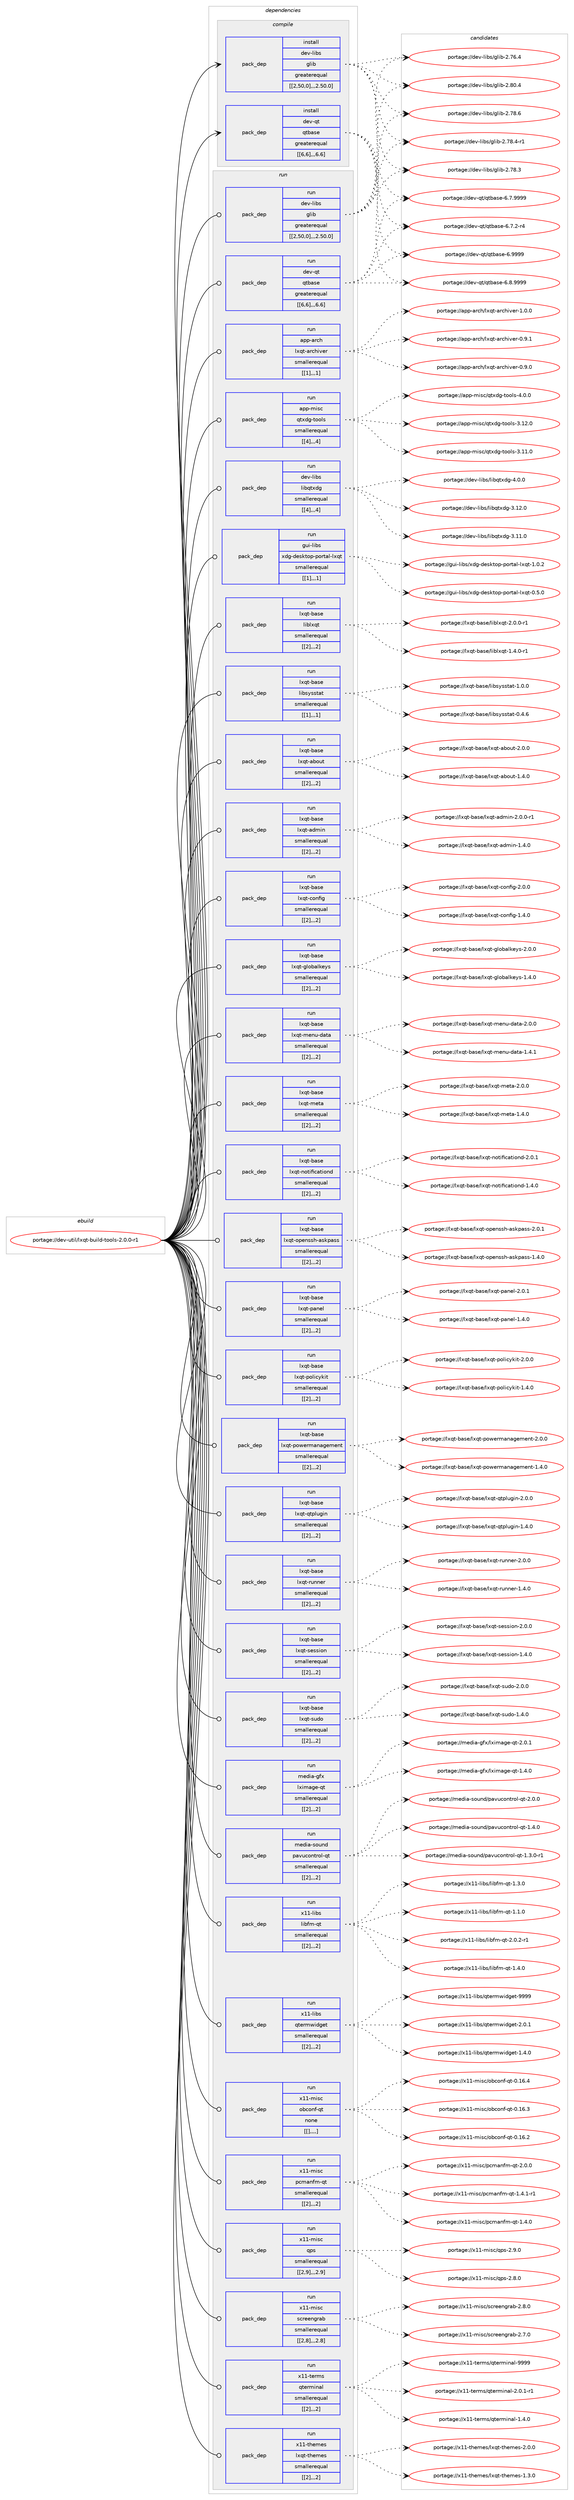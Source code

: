 digraph prolog {

# *************
# Graph options
# *************

newrank=true;
concentrate=true;
compound=true;
graph [rankdir=LR,fontname=Helvetica,fontsize=10,ranksep=1.5];#, ranksep=2.5, nodesep=0.2];
edge  [arrowhead=vee];
node  [fontname=Helvetica,fontsize=10];

# **********
# The ebuild
# **********

subgraph cluster_leftcol {
color=gray;
label=<<i>ebuild</i>>;
id [label="portage://dev-util/lxqt-build-tools-2.0.0-r1", color=red, width=4, href="../dev-util/lxqt-build-tools-2.0.0-r1.svg"];
}

# ****************
# The dependencies
# ****************

subgraph cluster_midcol {
color=gray;
label=<<i>dependencies</i>>;
subgraph cluster_compile {
fillcolor="#eeeeee";
style=filled;
label=<<i>compile</i>>;
subgraph pack156430 {
dependency220575 [label=<<TABLE BORDER="0" CELLBORDER="1" CELLSPACING="0" CELLPADDING="4" WIDTH="220"><TR><TD ROWSPAN="6" CELLPADDING="30">pack_dep</TD></TR><TR><TD WIDTH="110">install</TD></TR><TR><TD>dev-libs</TD></TR><TR><TD>glib</TD></TR><TR><TD>greaterequal</TD></TR><TR><TD>[[2,50,0],,,2.50.0]</TD></TR></TABLE>>, shape=none, color=blue];
}
id:e -> dependency220575:w [weight=20,style="solid",arrowhead="vee"];
subgraph pack156431 {
dependency220576 [label=<<TABLE BORDER="0" CELLBORDER="1" CELLSPACING="0" CELLPADDING="4" WIDTH="220"><TR><TD ROWSPAN="6" CELLPADDING="30">pack_dep</TD></TR><TR><TD WIDTH="110">install</TD></TR><TR><TD>dev-qt</TD></TR><TR><TD>qtbase</TD></TR><TR><TD>greaterequal</TD></TR><TR><TD>[[6,6],,,6.6]</TD></TR></TABLE>>, shape=none, color=blue];
}
id:e -> dependency220576:w [weight=20,style="solid",arrowhead="vee"];
}
subgraph cluster_compileandrun {
fillcolor="#eeeeee";
style=filled;
label=<<i>compile and run</i>>;
}
subgraph cluster_run {
fillcolor="#eeeeee";
style=filled;
label=<<i>run</i>>;
subgraph pack156432 {
dependency220577 [label=<<TABLE BORDER="0" CELLBORDER="1" CELLSPACING="0" CELLPADDING="4" WIDTH="220"><TR><TD ROWSPAN="6" CELLPADDING="30">pack_dep</TD></TR><TR><TD WIDTH="110">run</TD></TR><TR><TD>dev-libs</TD></TR><TR><TD>glib</TD></TR><TR><TD>greaterequal</TD></TR><TR><TD>[[2,50,0],,,2.50.0]</TD></TR></TABLE>>, shape=none, color=blue];
}
id:e -> dependency220577:w [weight=20,style="solid",arrowhead="odot"];
subgraph pack156433 {
dependency220578 [label=<<TABLE BORDER="0" CELLBORDER="1" CELLSPACING="0" CELLPADDING="4" WIDTH="220"><TR><TD ROWSPAN="6" CELLPADDING="30">pack_dep</TD></TR><TR><TD WIDTH="110">run</TD></TR><TR><TD>dev-qt</TD></TR><TR><TD>qtbase</TD></TR><TR><TD>greaterequal</TD></TR><TR><TD>[[6,6],,,6.6]</TD></TR></TABLE>>, shape=none, color=blue];
}
id:e -> dependency220578:w [weight=20,style="solid",arrowhead="odot"];
subgraph pack156434 {
dependency220579 [label=<<TABLE BORDER="0" CELLBORDER="1" CELLSPACING="0" CELLPADDING="4" WIDTH="220"><TR><TD ROWSPAN="6" CELLPADDING="30">pack_dep</TD></TR><TR><TD WIDTH="110">run</TD></TR><TR><TD>app-arch</TD></TR><TR><TD>lxqt-archiver</TD></TR><TR><TD>smallerequal</TD></TR><TR><TD>[[1],,,1]</TD></TR></TABLE>>, shape=none, color=blue];
}
id:e -> dependency220579:w [weight=20,style="solid",arrowhead="odot"];
subgraph pack156435 {
dependency220580 [label=<<TABLE BORDER="0" CELLBORDER="1" CELLSPACING="0" CELLPADDING="4" WIDTH="220"><TR><TD ROWSPAN="6" CELLPADDING="30">pack_dep</TD></TR><TR><TD WIDTH="110">run</TD></TR><TR><TD>app-misc</TD></TR><TR><TD>qtxdg-tools</TD></TR><TR><TD>smallerequal</TD></TR><TR><TD>[[4],,,4]</TD></TR></TABLE>>, shape=none, color=blue];
}
id:e -> dependency220580:w [weight=20,style="solid",arrowhead="odot"];
subgraph pack156436 {
dependency220581 [label=<<TABLE BORDER="0" CELLBORDER="1" CELLSPACING="0" CELLPADDING="4" WIDTH="220"><TR><TD ROWSPAN="6" CELLPADDING="30">pack_dep</TD></TR><TR><TD WIDTH="110">run</TD></TR><TR><TD>dev-libs</TD></TR><TR><TD>libqtxdg</TD></TR><TR><TD>smallerequal</TD></TR><TR><TD>[[4],,,4]</TD></TR></TABLE>>, shape=none, color=blue];
}
id:e -> dependency220581:w [weight=20,style="solid",arrowhead="odot"];
subgraph pack156437 {
dependency220582 [label=<<TABLE BORDER="0" CELLBORDER="1" CELLSPACING="0" CELLPADDING="4" WIDTH="220"><TR><TD ROWSPAN="6" CELLPADDING="30">pack_dep</TD></TR><TR><TD WIDTH="110">run</TD></TR><TR><TD>gui-libs</TD></TR><TR><TD>xdg-desktop-portal-lxqt</TD></TR><TR><TD>smallerequal</TD></TR><TR><TD>[[1],,,1]</TD></TR></TABLE>>, shape=none, color=blue];
}
id:e -> dependency220582:w [weight=20,style="solid",arrowhead="odot"];
subgraph pack156438 {
dependency220583 [label=<<TABLE BORDER="0" CELLBORDER="1" CELLSPACING="0" CELLPADDING="4" WIDTH="220"><TR><TD ROWSPAN="6" CELLPADDING="30">pack_dep</TD></TR><TR><TD WIDTH="110">run</TD></TR><TR><TD>lxqt-base</TD></TR><TR><TD>liblxqt</TD></TR><TR><TD>smallerequal</TD></TR><TR><TD>[[2],,,2]</TD></TR></TABLE>>, shape=none, color=blue];
}
id:e -> dependency220583:w [weight=20,style="solid",arrowhead="odot"];
subgraph pack156439 {
dependency220584 [label=<<TABLE BORDER="0" CELLBORDER="1" CELLSPACING="0" CELLPADDING="4" WIDTH="220"><TR><TD ROWSPAN="6" CELLPADDING="30">pack_dep</TD></TR><TR><TD WIDTH="110">run</TD></TR><TR><TD>lxqt-base</TD></TR><TR><TD>libsysstat</TD></TR><TR><TD>smallerequal</TD></TR><TR><TD>[[1],,,1]</TD></TR></TABLE>>, shape=none, color=blue];
}
id:e -> dependency220584:w [weight=20,style="solid",arrowhead="odot"];
subgraph pack156440 {
dependency220585 [label=<<TABLE BORDER="0" CELLBORDER="1" CELLSPACING="0" CELLPADDING="4" WIDTH="220"><TR><TD ROWSPAN="6" CELLPADDING="30">pack_dep</TD></TR><TR><TD WIDTH="110">run</TD></TR><TR><TD>lxqt-base</TD></TR><TR><TD>lxqt-about</TD></TR><TR><TD>smallerequal</TD></TR><TR><TD>[[2],,,2]</TD></TR></TABLE>>, shape=none, color=blue];
}
id:e -> dependency220585:w [weight=20,style="solid",arrowhead="odot"];
subgraph pack156441 {
dependency220586 [label=<<TABLE BORDER="0" CELLBORDER="1" CELLSPACING="0" CELLPADDING="4" WIDTH="220"><TR><TD ROWSPAN="6" CELLPADDING="30">pack_dep</TD></TR><TR><TD WIDTH="110">run</TD></TR><TR><TD>lxqt-base</TD></TR><TR><TD>lxqt-admin</TD></TR><TR><TD>smallerequal</TD></TR><TR><TD>[[2],,,2]</TD></TR></TABLE>>, shape=none, color=blue];
}
id:e -> dependency220586:w [weight=20,style="solid",arrowhead="odot"];
subgraph pack156442 {
dependency220587 [label=<<TABLE BORDER="0" CELLBORDER="1" CELLSPACING="0" CELLPADDING="4" WIDTH="220"><TR><TD ROWSPAN="6" CELLPADDING="30">pack_dep</TD></TR><TR><TD WIDTH="110">run</TD></TR><TR><TD>lxqt-base</TD></TR><TR><TD>lxqt-config</TD></TR><TR><TD>smallerequal</TD></TR><TR><TD>[[2],,,2]</TD></TR></TABLE>>, shape=none, color=blue];
}
id:e -> dependency220587:w [weight=20,style="solid",arrowhead="odot"];
subgraph pack156443 {
dependency220588 [label=<<TABLE BORDER="0" CELLBORDER="1" CELLSPACING="0" CELLPADDING="4" WIDTH="220"><TR><TD ROWSPAN="6" CELLPADDING="30">pack_dep</TD></TR><TR><TD WIDTH="110">run</TD></TR><TR><TD>lxqt-base</TD></TR><TR><TD>lxqt-globalkeys</TD></TR><TR><TD>smallerequal</TD></TR><TR><TD>[[2],,,2]</TD></TR></TABLE>>, shape=none, color=blue];
}
id:e -> dependency220588:w [weight=20,style="solid",arrowhead="odot"];
subgraph pack156444 {
dependency220589 [label=<<TABLE BORDER="0" CELLBORDER="1" CELLSPACING="0" CELLPADDING="4" WIDTH="220"><TR><TD ROWSPAN="6" CELLPADDING="30">pack_dep</TD></TR><TR><TD WIDTH="110">run</TD></TR><TR><TD>lxqt-base</TD></TR><TR><TD>lxqt-menu-data</TD></TR><TR><TD>smallerequal</TD></TR><TR><TD>[[2],,,2]</TD></TR></TABLE>>, shape=none, color=blue];
}
id:e -> dependency220589:w [weight=20,style="solid",arrowhead="odot"];
subgraph pack156445 {
dependency220590 [label=<<TABLE BORDER="0" CELLBORDER="1" CELLSPACING="0" CELLPADDING="4" WIDTH="220"><TR><TD ROWSPAN="6" CELLPADDING="30">pack_dep</TD></TR><TR><TD WIDTH="110">run</TD></TR><TR><TD>lxqt-base</TD></TR><TR><TD>lxqt-meta</TD></TR><TR><TD>smallerequal</TD></TR><TR><TD>[[2],,,2]</TD></TR></TABLE>>, shape=none, color=blue];
}
id:e -> dependency220590:w [weight=20,style="solid",arrowhead="odot"];
subgraph pack156446 {
dependency220591 [label=<<TABLE BORDER="0" CELLBORDER="1" CELLSPACING="0" CELLPADDING="4" WIDTH="220"><TR><TD ROWSPAN="6" CELLPADDING="30">pack_dep</TD></TR><TR><TD WIDTH="110">run</TD></TR><TR><TD>lxqt-base</TD></TR><TR><TD>lxqt-notificationd</TD></TR><TR><TD>smallerequal</TD></TR><TR><TD>[[2],,,2]</TD></TR></TABLE>>, shape=none, color=blue];
}
id:e -> dependency220591:w [weight=20,style="solid",arrowhead="odot"];
subgraph pack156447 {
dependency220592 [label=<<TABLE BORDER="0" CELLBORDER="1" CELLSPACING="0" CELLPADDING="4" WIDTH="220"><TR><TD ROWSPAN="6" CELLPADDING="30">pack_dep</TD></TR><TR><TD WIDTH="110">run</TD></TR><TR><TD>lxqt-base</TD></TR><TR><TD>lxqt-openssh-askpass</TD></TR><TR><TD>smallerequal</TD></TR><TR><TD>[[2],,,2]</TD></TR></TABLE>>, shape=none, color=blue];
}
id:e -> dependency220592:w [weight=20,style="solid",arrowhead="odot"];
subgraph pack156448 {
dependency220593 [label=<<TABLE BORDER="0" CELLBORDER="1" CELLSPACING="0" CELLPADDING="4" WIDTH="220"><TR><TD ROWSPAN="6" CELLPADDING="30">pack_dep</TD></TR><TR><TD WIDTH="110">run</TD></TR><TR><TD>lxqt-base</TD></TR><TR><TD>lxqt-panel</TD></TR><TR><TD>smallerequal</TD></TR><TR><TD>[[2],,,2]</TD></TR></TABLE>>, shape=none, color=blue];
}
id:e -> dependency220593:w [weight=20,style="solid",arrowhead="odot"];
subgraph pack156449 {
dependency220594 [label=<<TABLE BORDER="0" CELLBORDER="1" CELLSPACING="0" CELLPADDING="4" WIDTH="220"><TR><TD ROWSPAN="6" CELLPADDING="30">pack_dep</TD></TR><TR><TD WIDTH="110">run</TD></TR><TR><TD>lxqt-base</TD></TR><TR><TD>lxqt-policykit</TD></TR><TR><TD>smallerequal</TD></TR><TR><TD>[[2],,,2]</TD></TR></TABLE>>, shape=none, color=blue];
}
id:e -> dependency220594:w [weight=20,style="solid",arrowhead="odot"];
subgraph pack156450 {
dependency220595 [label=<<TABLE BORDER="0" CELLBORDER="1" CELLSPACING="0" CELLPADDING="4" WIDTH="220"><TR><TD ROWSPAN="6" CELLPADDING="30">pack_dep</TD></TR><TR><TD WIDTH="110">run</TD></TR><TR><TD>lxqt-base</TD></TR><TR><TD>lxqt-powermanagement</TD></TR><TR><TD>smallerequal</TD></TR><TR><TD>[[2],,,2]</TD></TR></TABLE>>, shape=none, color=blue];
}
id:e -> dependency220595:w [weight=20,style="solid",arrowhead="odot"];
subgraph pack156451 {
dependency220596 [label=<<TABLE BORDER="0" CELLBORDER="1" CELLSPACING="0" CELLPADDING="4" WIDTH="220"><TR><TD ROWSPAN="6" CELLPADDING="30">pack_dep</TD></TR><TR><TD WIDTH="110">run</TD></TR><TR><TD>lxqt-base</TD></TR><TR><TD>lxqt-qtplugin</TD></TR><TR><TD>smallerequal</TD></TR><TR><TD>[[2],,,2]</TD></TR></TABLE>>, shape=none, color=blue];
}
id:e -> dependency220596:w [weight=20,style="solid",arrowhead="odot"];
subgraph pack156452 {
dependency220597 [label=<<TABLE BORDER="0" CELLBORDER="1" CELLSPACING="0" CELLPADDING="4" WIDTH="220"><TR><TD ROWSPAN="6" CELLPADDING="30">pack_dep</TD></TR><TR><TD WIDTH="110">run</TD></TR><TR><TD>lxqt-base</TD></TR><TR><TD>lxqt-runner</TD></TR><TR><TD>smallerequal</TD></TR><TR><TD>[[2],,,2]</TD></TR></TABLE>>, shape=none, color=blue];
}
id:e -> dependency220597:w [weight=20,style="solid",arrowhead="odot"];
subgraph pack156453 {
dependency220598 [label=<<TABLE BORDER="0" CELLBORDER="1" CELLSPACING="0" CELLPADDING="4" WIDTH="220"><TR><TD ROWSPAN="6" CELLPADDING="30">pack_dep</TD></TR><TR><TD WIDTH="110">run</TD></TR><TR><TD>lxqt-base</TD></TR><TR><TD>lxqt-session</TD></TR><TR><TD>smallerequal</TD></TR><TR><TD>[[2],,,2]</TD></TR></TABLE>>, shape=none, color=blue];
}
id:e -> dependency220598:w [weight=20,style="solid",arrowhead="odot"];
subgraph pack156454 {
dependency220599 [label=<<TABLE BORDER="0" CELLBORDER="1" CELLSPACING="0" CELLPADDING="4" WIDTH="220"><TR><TD ROWSPAN="6" CELLPADDING="30">pack_dep</TD></TR><TR><TD WIDTH="110">run</TD></TR><TR><TD>lxqt-base</TD></TR><TR><TD>lxqt-sudo</TD></TR><TR><TD>smallerequal</TD></TR><TR><TD>[[2],,,2]</TD></TR></TABLE>>, shape=none, color=blue];
}
id:e -> dependency220599:w [weight=20,style="solid",arrowhead="odot"];
subgraph pack156455 {
dependency220600 [label=<<TABLE BORDER="0" CELLBORDER="1" CELLSPACING="0" CELLPADDING="4" WIDTH="220"><TR><TD ROWSPAN="6" CELLPADDING="30">pack_dep</TD></TR><TR><TD WIDTH="110">run</TD></TR><TR><TD>media-gfx</TD></TR><TR><TD>lximage-qt</TD></TR><TR><TD>smallerequal</TD></TR><TR><TD>[[2],,,2]</TD></TR></TABLE>>, shape=none, color=blue];
}
id:e -> dependency220600:w [weight=20,style="solid",arrowhead="odot"];
subgraph pack156456 {
dependency220601 [label=<<TABLE BORDER="0" CELLBORDER="1" CELLSPACING="0" CELLPADDING="4" WIDTH="220"><TR><TD ROWSPAN="6" CELLPADDING="30">pack_dep</TD></TR><TR><TD WIDTH="110">run</TD></TR><TR><TD>media-sound</TD></TR><TR><TD>pavucontrol-qt</TD></TR><TR><TD>smallerequal</TD></TR><TR><TD>[[2],,,2]</TD></TR></TABLE>>, shape=none, color=blue];
}
id:e -> dependency220601:w [weight=20,style="solid",arrowhead="odot"];
subgraph pack156457 {
dependency220602 [label=<<TABLE BORDER="0" CELLBORDER="1" CELLSPACING="0" CELLPADDING="4" WIDTH="220"><TR><TD ROWSPAN="6" CELLPADDING="30">pack_dep</TD></TR><TR><TD WIDTH="110">run</TD></TR><TR><TD>x11-libs</TD></TR><TR><TD>libfm-qt</TD></TR><TR><TD>smallerequal</TD></TR><TR><TD>[[2],,,2]</TD></TR></TABLE>>, shape=none, color=blue];
}
id:e -> dependency220602:w [weight=20,style="solid",arrowhead="odot"];
subgraph pack156458 {
dependency220603 [label=<<TABLE BORDER="0" CELLBORDER="1" CELLSPACING="0" CELLPADDING="4" WIDTH="220"><TR><TD ROWSPAN="6" CELLPADDING="30">pack_dep</TD></TR><TR><TD WIDTH="110">run</TD></TR><TR><TD>x11-libs</TD></TR><TR><TD>qtermwidget</TD></TR><TR><TD>smallerequal</TD></TR><TR><TD>[[2],,,2]</TD></TR></TABLE>>, shape=none, color=blue];
}
id:e -> dependency220603:w [weight=20,style="solid",arrowhead="odot"];
subgraph pack156459 {
dependency220604 [label=<<TABLE BORDER="0" CELLBORDER="1" CELLSPACING="0" CELLPADDING="4" WIDTH="220"><TR><TD ROWSPAN="6" CELLPADDING="30">pack_dep</TD></TR><TR><TD WIDTH="110">run</TD></TR><TR><TD>x11-misc</TD></TR><TR><TD>obconf-qt</TD></TR><TR><TD>none</TD></TR><TR><TD>[[],,,,]</TD></TR></TABLE>>, shape=none, color=blue];
}
id:e -> dependency220604:w [weight=20,style="solid",arrowhead="odot"];
subgraph pack156460 {
dependency220605 [label=<<TABLE BORDER="0" CELLBORDER="1" CELLSPACING="0" CELLPADDING="4" WIDTH="220"><TR><TD ROWSPAN="6" CELLPADDING="30">pack_dep</TD></TR><TR><TD WIDTH="110">run</TD></TR><TR><TD>x11-misc</TD></TR><TR><TD>pcmanfm-qt</TD></TR><TR><TD>smallerequal</TD></TR><TR><TD>[[2],,,2]</TD></TR></TABLE>>, shape=none, color=blue];
}
id:e -> dependency220605:w [weight=20,style="solid",arrowhead="odot"];
subgraph pack156461 {
dependency220606 [label=<<TABLE BORDER="0" CELLBORDER="1" CELLSPACING="0" CELLPADDING="4" WIDTH="220"><TR><TD ROWSPAN="6" CELLPADDING="30">pack_dep</TD></TR><TR><TD WIDTH="110">run</TD></TR><TR><TD>x11-misc</TD></TR><TR><TD>qps</TD></TR><TR><TD>smallerequal</TD></TR><TR><TD>[[2,9],,,2.9]</TD></TR></TABLE>>, shape=none, color=blue];
}
id:e -> dependency220606:w [weight=20,style="solid",arrowhead="odot"];
subgraph pack156462 {
dependency220607 [label=<<TABLE BORDER="0" CELLBORDER="1" CELLSPACING="0" CELLPADDING="4" WIDTH="220"><TR><TD ROWSPAN="6" CELLPADDING="30">pack_dep</TD></TR><TR><TD WIDTH="110">run</TD></TR><TR><TD>x11-misc</TD></TR><TR><TD>screengrab</TD></TR><TR><TD>smallerequal</TD></TR><TR><TD>[[2,8],,,2.8]</TD></TR></TABLE>>, shape=none, color=blue];
}
id:e -> dependency220607:w [weight=20,style="solid",arrowhead="odot"];
subgraph pack156463 {
dependency220608 [label=<<TABLE BORDER="0" CELLBORDER="1" CELLSPACING="0" CELLPADDING="4" WIDTH="220"><TR><TD ROWSPAN="6" CELLPADDING="30">pack_dep</TD></TR><TR><TD WIDTH="110">run</TD></TR><TR><TD>x11-terms</TD></TR><TR><TD>qterminal</TD></TR><TR><TD>smallerequal</TD></TR><TR><TD>[[2],,,2]</TD></TR></TABLE>>, shape=none, color=blue];
}
id:e -> dependency220608:w [weight=20,style="solid",arrowhead="odot"];
subgraph pack156464 {
dependency220609 [label=<<TABLE BORDER="0" CELLBORDER="1" CELLSPACING="0" CELLPADDING="4" WIDTH="220"><TR><TD ROWSPAN="6" CELLPADDING="30">pack_dep</TD></TR><TR><TD WIDTH="110">run</TD></TR><TR><TD>x11-themes</TD></TR><TR><TD>lxqt-themes</TD></TR><TR><TD>smallerequal</TD></TR><TR><TD>[[2],,,2]</TD></TR></TABLE>>, shape=none, color=blue];
}
id:e -> dependency220609:w [weight=20,style="solid",arrowhead="odot"];
}
}

# **************
# The candidates
# **************

subgraph cluster_choices {
rank=same;
color=gray;
label=<<i>candidates</i>>;

subgraph choice156430 {
color=black;
nodesep=1;
choice1001011184510810598115471031081059845504656484652 [label="portage://dev-libs/glib-2.80.4", color=red, width=4,href="../dev-libs/glib-2.80.4.svg"];
choice1001011184510810598115471031081059845504655564654 [label="portage://dev-libs/glib-2.78.6", color=red, width=4,href="../dev-libs/glib-2.78.6.svg"];
choice10010111845108105981154710310810598455046555646524511449 [label="portage://dev-libs/glib-2.78.4-r1", color=red, width=4,href="../dev-libs/glib-2.78.4-r1.svg"];
choice1001011184510810598115471031081059845504655564651 [label="portage://dev-libs/glib-2.78.3", color=red, width=4,href="../dev-libs/glib-2.78.3.svg"];
choice1001011184510810598115471031081059845504655544652 [label="portage://dev-libs/glib-2.76.4", color=red, width=4,href="../dev-libs/glib-2.76.4.svg"];
dependency220575:e -> choice1001011184510810598115471031081059845504656484652:w [style=dotted,weight="100"];
dependency220575:e -> choice1001011184510810598115471031081059845504655564654:w [style=dotted,weight="100"];
dependency220575:e -> choice10010111845108105981154710310810598455046555646524511449:w [style=dotted,weight="100"];
dependency220575:e -> choice1001011184510810598115471031081059845504655564651:w [style=dotted,weight="100"];
dependency220575:e -> choice1001011184510810598115471031081059845504655544652:w [style=dotted,weight="100"];
}
subgraph choice156431 {
color=black;
nodesep=1;
choice1001011184511311647113116989711510145544657575757 [label="portage://dev-qt/qtbase-6.9999", color=red, width=4,href="../dev-qt/qtbase-6.9999.svg"];
choice10010111845113116471131169897115101455446564657575757 [label="portage://dev-qt/qtbase-6.8.9999", color=red, width=4,href="../dev-qt/qtbase-6.8.9999.svg"];
choice10010111845113116471131169897115101455446554657575757 [label="portage://dev-qt/qtbase-6.7.9999", color=red, width=4,href="../dev-qt/qtbase-6.7.9999.svg"];
choice100101118451131164711311698971151014554465546504511452 [label="portage://dev-qt/qtbase-6.7.2-r4", color=red, width=4,href="../dev-qt/qtbase-6.7.2-r4.svg"];
dependency220576:e -> choice1001011184511311647113116989711510145544657575757:w [style=dotted,weight="100"];
dependency220576:e -> choice10010111845113116471131169897115101455446564657575757:w [style=dotted,weight="100"];
dependency220576:e -> choice10010111845113116471131169897115101455446554657575757:w [style=dotted,weight="100"];
dependency220576:e -> choice100101118451131164711311698971151014554465546504511452:w [style=dotted,weight="100"];
}
subgraph choice156432 {
color=black;
nodesep=1;
choice1001011184510810598115471031081059845504656484652 [label="portage://dev-libs/glib-2.80.4", color=red, width=4,href="../dev-libs/glib-2.80.4.svg"];
choice1001011184510810598115471031081059845504655564654 [label="portage://dev-libs/glib-2.78.6", color=red, width=4,href="../dev-libs/glib-2.78.6.svg"];
choice10010111845108105981154710310810598455046555646524511449 [label="portage://dev-libs/glib-2.78.4-r1", color=red, width=4,href="../dev-libs/glib-2.78.4-r1.svg"];
choice1001011184510810598115471031081059845504655564651 [label="portage://dev-libs/glib-2.78.3", color=red, width=4,href="../dev-libs/glib-2.78.3.svg"];
choice1001011184510810598115471031081059845504655544652 [label="portage://dev-libs/glib-2.76.4", color=red, width=4,href="../dev-libs/glib-2.76.4.svg"];
dependency220577:e -> choice1001011184510810598115471031081059845504656484652:w [style=dotted,weight="100"];
dependency220577:e -> choice1001011184510810598115471031081059845504655564654:w [style=dotted,weight="100"];
dependency220577:e -> choice10010111845108105981154710310810598455046555646524511449:w [style=dotted,weight="100"];
dependency220577:e -> choice1001011184510810598115471031081059845504655564651:w [style=dotted,weight="100"];
dependency220577:e -> choice1001011184510810598115471031081059845504655544652:w [style=dotted,weight="100"];
}
subgraph choice156433 {
color=black;
nodesep=1;
choice1001011184511311647113116989711510145544657575757 [label="portage://dev-qt/qtbase-6.9999", color=red, width=4,href="../dev-qt/qtbase-6.9999.svg"];
choice10010111845113116471131169897115101455446564657575757 [label="portage://dev-qt/qtbase-6.8.9999", color=red, width=4,href="../dev-qt/qtbase-6.8.9999.svg"];
choice10010111845113116471131169897115101455446554657575757 [label="portage://dev-qt/qtbase-6.7.9999", color=red, width=4,href="../dev-qt/qtbase-6.7.9999.svg"];
choice100101118451131164711311698971151014554465546504511452 [label="portage://dev-qt/qtbase-6.7.2-r4", color=red, width=4,href="../dev-qt/qtbase-6.7.2-r4.svg"];
dependency220578:e -> choice1001011184511311647113116989711510145544657575757:w [style=dotted,weight="100"];
dependency220578:e -> choice10010111845113116471131169897115101455446564657575757:w [style=dotted,weight="100"];
dependency220578:e -> choice10010111845113116471131169897115101455446554657575757:w [style=dotted,weight="100"];
dependency220578:e -> choice100101118451131164711311698971151014554465546504511452:w [style=dotted,weight="100"];
}
subgraph choice156434 {
color=black;
nodesep=1;
choice9711211245971149910447108120113116459711499104105118101114454946484648 [label="portage://app-arch/lxqt-archiver-1.0.0", color=red, width=4,href="../app-arch/lxqt-archiver-1.0.0.svg"];
choice9711211245971149910447108120113116459711499104105118101114454846574649 [label="portage://app-arch/lxqt-archiver-0.9.1", color=red, width=4,href="../app-arch/lxqt-archiver-0.9.1.svg"];
choice9711211245971149910447108120113116459711499104105118101114454846574648 [label="portage://app-arch/lxqt-archiver-0.9.0", color=red, width=4,href="../app-arch/lxqt-archiver-0.9.0.svg"];
dependency220579:e -> choice9711211245971149910447108120113116459711499104105118101114454946484648:w [style=dotted,weight="100"];
dependency220579:e -> choice9711211245971149910447108120113116459711499104105118101114454846574649:w [style=dotted,weight="100"];
dependency220579:e -> choice9711211245971149910447108120113116459711499104105118101114454846574648:w [style=dotted,weight="100"];
}
subgraph choice156435 {
color=black;
nodesep=1;
choice9711211245109105115994711311612010010345116111111108115455246484648 [label="portage://app-misc/qtxdg-tools-4.0.0", color=red, width=4,href="../app-misc/qtxdg-tools-4.0.0.svg"];
choice971121124510910511599471131161201001034511611111110811545514649504648 [label="portage://app-misc/qtxdg-tools-3.12.0", color=red, width=4,href="../app-misc/qtxdg-tools-3.12.0.svg"];
choice971121124510910511599471131161201001034511611111110811545514649494648 [label="portage://app-misc/qtxdg-tools-3.11.0", color=red, width=4,href="../app-misc/qtxdg-tools-3.11.0.svg"];
dependency220580:e -> choice9711211245109105115994711311612010010345116111111108115455246484648:w [style=dotted,weight="100"];
dependency220580:e -> choice971121124510910511599471131161201001034511611111110811545514649504648:w [style=dotted,weight="100"];
dependency220580:e -> choice971121124510910511599471131161201001034511611111110811545514649494648:w [style=dotted,weight="100"];
}
subgraph choice156436 {
color=black;
nodesep=1;
choice10010111845108105981154710810598113116120100103455246484648 [label="portage://dev-libs/libqtxdg-4.0.0", color=red, width=4,href="../dev-libs/libqtxdg-4.0.0.svg"];
choice1001011184510810598115471081059811311612010010345514649504648 [label="portage://dev-libs/libqtxdg-3.12.0", color=red, width=4,href="../dev-libs/libqtxdg-3.12.0.svg"];
choice1001011184510810598115471081059811311612010010345514649494648 [label="portage://dev-libs/libqtxdg-3.11.0", color=red, width=4,href="../dev-libs/libqtxdg-3.11.0.svg"];
dependency220581:e -> choice10010111845108105981154710810598113116120100103455246484648:w [style=dotted,weight="100"];
dependency220581:e -> choice1001011184510810598115471081059811311612010010345514649504648:w [style=dotted,weight="100"];
dependency220581:e -> choice1001011184510810598115471081059811311612010010345514649494648:w [style=dotted,weight="100"];
}
subgraph choice156437 {
color=black;
nodesep=1;
choice10311710545108105981154712010010345100101115107116111112451121111141169710845108120113116454946484650 [label="portage://gui-libs/xdg-desktop-portal-lxqt-1.0.2", color=red, width=4,href="../gui-libs/xdg-desktop-portal-lxqt-1.0.2.svg"];
choice10311710545108105981154712010010345100101115107116111112451121111141169710845108120113116454846534648 [label="portage://gui-libs/xdg-desktop-portal-lxqt-0.5.0", color=red, width=4,href="../gui-libs/xdg-desktop-portal-lxqt-0.5.0.svg"];
dependency220582:e -> choice10311710545108105981154712010010345100101115107116111112451121111141169710845108120113116454946484650:w [style=dotted,weight="100"];
dependency220582:e -> choice10311710545108105981154712010010345100101115107116111112451121111141169710845108120113116454846534648:w [style=dotted,weight="100"];
}
subgraph choice156438 {
color=black;
nodesep=1;
choice10812011311645989711510147108105981081201131164550464846484511449 [label="portage://lxqt-base/liblxqt-2.0.0-r1", color=red, width=4,href="../lxqt-base/liblxqt-2.0.0-r1.svg"];
choice10812011311645989711510147108105981081201131164549465246484511449 [label="portage://lxqt-base/liblxqt-1.4.0-r1", color=red, width=4,href="../lxqt-base/liblxqt-1.4.0-r1.svg"];
dependency220583:e -> choice10812011311645989711510147108105981081201131164550464846484511449:w [style=dotted,weight="100"];
dependency220583:e -> choice10812011311645989711510147108105981081201131164549465246484511449:w [style=dotted,weight="100"];
}
subgraph choice156439 {
color=black;
nodesep=1;
choice108120113116459897115101471081059811512111511511697116454946484648 [label="portage://lxqt-base/libsysstat-1.0.0", color=red, width=4,href="../lxqt-base/libsysstat-1.0.0.svg"];
choice108120113116459897115101471081059811512111511511697116454846524654 [label="portage://lxqt-base/libsysstat-0.4.6", color=red, width=4,href="../lxqt-base/libsysstat-0.4.6.svg"];
dependency220584:e -> choice108120113116459897115101471081059811512111511511697116454946484648:w [style=dotted,weight="100"];
dependency220584:e -> choice108120113116459897115101471081059811512111511511697116454846524654:w [style=dotted,weight="100"];
}
subgraph choice156440 {
color=black;
nodesep=1;
choice10812011311645989711510147108120113116459798111117116455046484648 [label="portage://lxqt-base/lxqt-about-2.0.0", color=red, width=4,href="../lxqt-base/lxqt-about-2.0.0.svg"];
choice10812011311645989711510147108120113116459798111117116454946524648 [label="portage://lxqt-base/lxqt-about-1.4.0", color=red, width=4,href="../lxqt-base/lxqt-about-1.4.0.svg"];
dependency220585:e -> choice10812011311645989711510147108120113116459798111117116455046484648:w [style=dotted,weight="100"];
dependency220585:e -> choice10812011311645989711510147108120113116459798111117116454946524648:w [style=dotted,weight="100"];
}
subgraph choice156441 {
color=black;
nodesep=1;
choice1081201131164598971151014710812011311645971001091051104550464846484511449 [label="portage://lxqt-base/lxqt-admin-2.0.0-r1", color=red, width=4,href="../lxqt-base/lxqt-admin-2.0.0-r1.svg"];
choice108120113116459897115101471081201131164597100109105110454946524648 [label="portage://lxqt-base/lxqt-admin-1.4.0", color=red, width=4,href="../lxqt-base/lxqt-admin-1.4.0.svg"];
dependency220586:e -> choice1081201131164598971151014710812011311645971001091051104550464846484511449:w [style=dotted,weight="100"];
dependency220586:e -> choice108120113116459897115101471081201131164597100109105110454946524648:w [style=dotted,weight="100"];
}
subgraph choice156442 {
color=black;
nodesep=1;
choice108120113116459897115101471081201131164599111110102105103455046484648 [label="portage://lxqt-base/lxqt-config-2.0.0", color=red, width=4,href="../lxqt-base/lxqt-config-2.0.0.svg"];
choice108120113116459897115101471081201131164599111110102105103454946524648 [label="portage://lxqt-base/lxqt-config-1.4.0", color=red, width=4,href="../lxqt-base/lxqt-config-1.4.0.svg"];
dependency220587:e -> choice108120113116459897115101471081201131164599111110102105103455046484648:w [style=dotted,weight="100"];
dependency220587:e -> choice108120113116459897115101471081201131164599111110102105103454946524648:w [style=dotted,weight="100"];
}
subgraph choice156443 {
color=black;
nodesep=1;
choice10812011311645989711510147108120113116451031081119897108107101121115455046484648 [label="portage://lxqt-base/lxqt-globalkeys-2.0.0", color=red, width=4,href="../lxqt-base/lxqt-globalkeys-2.0.0.svg"];
choice10812011311645989711510147108120113116451031081119897108107101121115454946524648 [label="portage://lxqt-base/lxqt-globalkeys-1.4.0", color=red, width=4,href="../lxqt-base/lxqt-globalkeys-1.4.0.svg"];
dependency220588:e -> choice10812011311645989711510147108120113116451031081119897108107101121115455046484648:w [style=dotted,weight="100"];
dependency220588:e -> choice10812011311645989711510147108120113116451031081119897108107101121115454946524648:w [style=dotted,weight="100"];
}
subgraph choice156444 {
color=black;
nodesep=1;
choice1081201131164598971151014710812011311645109101110117451009711697455046484648 [label="portage://lxqt-base/lxqt-menu-data-2.0.0", color=red, width=4,href="../lxqt-base/lxqt-menu-data-2.0.0.svg"];
choice1081201131164598971151014710812011311645109101110117451009711697454946524649 [label="portage://lxqt-base/lxqt-menu-data-1.4.1", color=red, width=4,href="../lxqt-base/lxqt-menu-data-1.4.1.svg"];
dependency220589:e -> choice1081201131164598971151014710812011311645109101110117451009711697455046484648:w [style=dotted,weight="100"];
dependency220589:e -> choice1081201131164598971151014710812011311645109101110117451009711697454946524649:w [style=dotted,weight="100"];
}
subgraph choice156445 {
color=black;
nodesep=1;
choice108120113116459897115101471081201131164510910111697455046484648 [label="portage://lxqt-base/lxqt-meta-2.0.0", color=red, width=4,href="../lxqt-base/lxqt-meta-2.0.0.svg"];
choice108120113116459897115101471081201131164510910111697454946524648 [label="portage://lxqt-base/lxqt-meta-1.4.0", color=red, width=4,href="../lxqt-base/lxqt-meta-1.4.0.svg"];
dependency220590:e -> choice108120113116459897115101471081201131164510910111697455046484648:w [style=dotted,weight="100"];
dependency220590:e -> choice108120113116459897115101471081201131164510910111697454946524648:w [style=dotted,weight="100"];
}
subgraph choice156446 {
color=black;
nodesep=1;
choice10812011311645989711510147108120113116451101111161051021059997116105111110100455046484649 [label="portage://lxqt-base/lxqt-notificationd-2.0.1", color=red, width=4,href="../lxqt-base/lxqt-notificationd-2.0.1.svg"];
choice10812011311645989711510147108120113116451101111161051021059997116105111110100454946524648 [label="portage://lxqt-base/lxqt-notificationd-1.4.0", color=red, width=4,href="../lxqt-base/lxqt-notificationd-1.4.0.svg"];
dependency220591:e -> choice10812011311645989711510147108120113116451101111161051021059997116105111110100455046484649:w [style=dotted,weight="100"];
dependency220591:e -> choice10812011311645989711510147108120113116451101111161051021059997116105111110100454946524648:w [style=dotted,weight="100"];
}
subgraph choice156447 {
color=black;
nodesep=1;
choice1081201131164598971151014710812011311645111112101110115115104459711510711297115115455046484649 [label="portage://lxqt-base/lxqt-openssh-askpass-2.0.1", color=red, width=4,href="../lxqt-base/lxqt-openssh-askpass-2.0.1.svg"];
choice1081201131164598971151014710812011311645111112101110115115104459711510711297115115454946524648 [label="portage://lxqt-base/lxqt-openssh-askpass-1.4.0", color=red, width=4,href="../lxqt-base/lxqt-openssh-askpass-1.4.0.svg"];
dependency220592:e -> choice1081201131164598971151014710812011311645111112101110115115104459711510711297115115455046484649:w [style=dotted,weight="100"];
dependency220592:e -> choice1081201131164598971151014710812011311645111112101110115115104459711510711297115115454946524648:w [style=dotted,weight="100"];
}
subgraph choice156448 {
color=black;
nodesep=1;
choice108120113116459897115101471081201131164511297110101108455046484649 [label="portage://lxqt-base/lxqt-panel-2.0.1", color=red, width=4,href="../lxqt-base/lxqt-panel-2.0.1.svg"];
choice108120113116459897115101471081201131164511297110101108454946524648 [label="portage://lxqt-base/lxqt-panel-1.4.0", color=red, width=4,href="../lxqt-base/lxqt-panel-1.4.0.svg"];
dependency220593:e -> choice108120113116459897115101471081201131164511297110101108455046484649:w [style=dotted,weight="100"];
dependency220593:e -> choice108120113116459897115101471081201131164511297110101108454946524648:w [style=dotted,weight="100"];
}
subgraph choice156449 {
color=black;
nodesep=1;
choice108120113116459897115101471081201131164511211110810599121107105116455046484648 [label="portage://lxqt-base/lxqt-policykit-2.0.0", color=red, width=4,href="../lxqt-base/lxqt-policykit-2.0.0.svg"];
choice108120113116459897115101471081201131164511211110810599121107105116454946524648 [label="portage://lxqt-base/lxqt-policykit-1.4.0", color=red, width=4,href="../lxqt-base/lxqt-policykit-1.4.0.svg"];
dependency220594:e -> choice108120113116459897115101471081201131164511211110810599121107105116455046484648:w [style=dotted,weight="100"];
dependency220594:e -> choice108120113116459897115101471081201131164511211110810599121107105116454946524648:w [style=dotted,weight="100"];
}
subgraph choice156450 {
color=black;
nodesep=1;
choice10812011311645989711510147108120113116451121111191011141099711097103101109101110116455046484648 [label="portage://lxqt-base/lxqt-powermanagement-2.0.0", color=red, width=4,href="../lxqt-base/lxqt-powermanagement-2.0.0.svg"];
choice10812011311645989711510147108120113116451121111191011141099711097103101109101110116454946524648 [label="portage://lxqt-base/lxqt-powermanagement-1.4.0", color=red, width=4,href="../lxqt-base/lxqt-powermanagement-1.4.0.svg"];
dependency220595:e -> choice10812011311645989711510147108120113116451121111191011141099711097103101109101110116455046484648:w [style=dotted,weight="100"];
dependency220595:e -> choice10812011311645989711510147108120113116451121111191011141099711097103101109101110116454946524648:w [style=dotted,weight="100"];
}
subgraph choice156451 {
color=black;
nodesep=1;
choice1081201131164598971151014710812011311645113116112108117103105110455046484648 [label="portage://lxqt-base/lxqt-qtplugin-2.0.0", color=red, width=4,href="../lxqt-base/lxqt-qtplugin-2.0.0.svg"];
choice1081201131164598971151014710812011311645113116112108117103105110454946524648 [label="portage://lxqt-base/lxqt-qtplugin-1.4.0", color=red, width=4,href="../lxqt-base/lxqt-qtplugin-1.4.0.svg"];
dependency220596:e -> choice1081201131164598971151014710812011311645113116112108117103105110455046484648:w [style=dotted,weight="100"];
dependency220596:e -> choice1081201131164598971151014710812011311645113116112108117103105110454946524648:w [style=dotted,weight="100"];
}
subgraph choice156452 {
color=black;
nodesep=1;
choice1081201131164598971151014710812011311645114117110110101114455046484648 [label="portage://lxqt-base/lxqt-runner-2.0.0", color=red, width=4,href="../lxqt-base/lxqt-runner-2.0.0.svg"];
choice1081201131164598971151014710812011311645114117110110101114454946524648 [label="portage://lxqt-base/lxqt-runner-1.4.0", color=red, width=4,href="../lxqt-base/lxqt-runner-1.4.0.svg"];
dependency220597:e -> choice1081201131164598971151014710812011311645114117110110101114455046484648:w [style=dotted,weight="100"];
dependency220597:e -> choice1081201131164598971151014710812011311645114117110110101114454946524648:w [style=dotted,weight="100"];
}
subgraph choice156453 {
color=black;
nodesep=1;
choice1081201131164598971151014710812011311645115101115115105111110455046484648 [label="portage://lxqt-base/lxqt-session-2.0.0", color=red, width=4,href="../lxqt-base/lxqt-session-2.0.0.svg"];
choice1081201131164598971151014710812011311645115101115115105111110454946524648 [label="portage://lxqt-base/lxqt-session-1.4.0", color=red, width=4,href="../lxqt-base/lxqt-session-1.4.0.svg"];
dependency220598:e -> choice1081201131164598971151014710812011311645115101115115105111110455046484648:w [style=dotted,weight="100"];
dependency220598:e -> choice1081201131164598971151014710812011311645115101115115105111110454946524648:w [style=dotted,weight="100"];
}
subgraph choice156454 {
color=black;
nodesep=1;
choice1081201131164598971151014710812011311645115117100111455046484648 [label="portage://lxqt-base/lxqt-sudo-2.0.0", color=red, width=4,href="../lxqt-base/lxqt-sudo-2.0.0.svg"];
choice1081201131164598971151014710812011311645115117100111454946524648 [label="portage://lxqt-base/lxqt-sudo-1.4.0", color=red, width=4,href="../lxqt-base/lxqt-sudo-1.4.0.svg"];
dependency220599:e -> choice1081201131164598971151014710812011311645115117100111455046484648:w [style=dotted,weight="100"];
dependency220599:e -> choice1081201131164598971151014710812011311645115117100111454946524648:w [style=dotted,weight="100"];
}
subgraph choice156455 {
color=black;
nodesep=1;
choice1091011001059745103102120471081201051099710310145113116455046484649 [label="portage://media-gfx/lximage-qt-2.0.1", color=red, width=4,href="../media-gfx/lximage-qt-2.0.1.svg"];
choice1091011001059745103102120471081201051099710310145113116454946524648 [label="portage://media-gfx/lximage-qt-1.4.0", color=red, width=4,href="../media-gfx/lximage-qt-1.4.0.svg"];
dependency220600:e -> choice1091011001059745103102120471081201051099710310145113116455046484649:w [style=dotted,weight="100"];
dependency220600:e -> choice1091011001059745103102120471081201051099710310145113116454946524648:w [style=dotted,weight="100"];
}
subgraph choice156456 {
color=black;
nodesep=1;
choice109101100105974511511111711010047112971181179911111011611411110845113116455046484648 [label="portage://media-sound/pavucontrol-qt-2.0.0", color=red, width=4,href="../media-sound/pavucontrol-qt-2.0.0.svg"];
choice109101100105974511511111711010047112971181179911111011611411110845113116454946524648 [label="portage://media-sound/pavucontrol-qt-1.4.0", color=red, width=4,href="../media-sound/pavucontrol-qt-1.4.0.svg"];
choice1091011001059745115111117110100471129711811799111110116114111108451131164549465146484511449 [label="portage://media-sound/pavucontrol-qt-1.3.0-r1", color=red, width=4,href="../media-sound/pavucontrol-qt-1.3.0-r1.svg"];
dependency220601:e -> choice109101100105974511511111711010047112971181179911111011611411110845113116455046484648:w [style=dotted,weight="100"];
dependency220601:e -> choice109101100105974511511111711010047112971181179911111011611411110845113116454946524648:w [style=dotted,weight="100"];
dependency220601:e -> choice1091011001059745115111117110100471129711811799111110116114111108451131164549465146484511449:w [style=dotted,weight="100"];
}
subgraph choice156457 {
color=black;
nodesep=1;
choice120494945108105981154710810598102109451131164550464846504511449 [label="portage://x11-libs/libfm-qt-2.0.2-r1", color=red, width=4,href="../x11-libs/libfm-qt-2.0.2-r1.svg"];
choice12049494510810598115471081059810210945113116454946524648 [label="portage://x11-libs/libfm-qt-1.4.0", color=red, width=4,href="../x11-libs/libfm-qt-1.4.0.svg"];
choice12049494510810598115471081059810210945113116454946514648 [label="portage://x11-libs/libfm-qt-1.3.0", color=red, width=4,href="../x11-libs/libfm-qt-1.3.0.svg"];
choice12049494510810598115471081059810210945113116454946494648 [label="portage://x11-libs/libfm-qt-1.1.0", color=red, width=4,href="../x11-libs/libfm-qt-1.1.0.svg"];
dependency220602:e -> choice120494945108105981154710810598102109451131164550464846504511449:w [style=dotted,weight="100"];
dependency220602:e -> choice12049494510810598115471081059810210945113116454946524648:w [style=dotted,weight="100"];
dependency220602:e -> choice12049494510810598115471081059810210945113116454946514648:w [style=dotted,weight="100"];
dependency220602:e -> choice12049494510810598115471081059810210945113116454946494648:w [style=dotted,weight="100"];
}
subgraph choice156458 {
color=black;
nodesep=1;
choice12049494510810598115471131161011141091191051001031011164557575757 [label="portage://x11-libs/qtermwidget-9999", color=red, width=4,href="../x11-libs/qtermwidget-9999.svg"];
choice1204949451081059811547113116101114109119105100103101116455046484649 [label="portage://x11-libs/qtermwidget-2.0.1", color=red, width=4,href="../x11-libs/qtermwidget-2.0.1.svg"];
choice1204949451081059811547113116101114109119105100103101116454946524648 [label="portage://x11-libs/qtermwidget-1.4.0", color=red, width=4,href="../x11-libs/qtermwidget-1.4.0.svg"];
dependency220603:e -> choice12049494510810598115471131161011141091191051001031011164557575757:w [style=dotted,weight="100"];
dependency220603:e -> choice1204949451081059811547113116101114109119105100103101116455046484649:w [style=dotted,weight="100"];
dependency220603:e -> choice1204949451081059811547113116101114109119105100103101116454946524648:w [style=dotted,weight="100"];
}
subgraph choice156459 {
color=black;
nodesep=1;
choice120494945109105115994711198991111101024511311645484649544652 [label="portage://x11-misc/obconf-qt-0.16.4", color=red, width=4,href="../x11-misc/obconf-qt-0.16.4.svg"];
choice120494945109105115994711198991111101024511311645484649544651 [label="portage://x11-misc/obconf-qt-0.16.3", color=red, width=4,href="../x11-misc/obconf-qt-0.16.3.svg"];
choice120494945109105115994711198991111101024511311645484649544650 [label="portage://x11-misc/obconf-qt-0.16.2", color=red, width=4,href="../x11-misc/obconf-qt-0.16.2.svg"];
dependency220604:e -> choice120494945109105115994711198991111101024511311645484649544652:w [style=dotted,weight="100"];
dependency220604:e -> choice120494945109105115994711198991111101024511311645484649544651:w [style=dotted,weight="100"];
dependency220604:e -> choice120494945109105115994711198991111101024511311645484649544650:w [style=dotted,weight="100"];
}
subgraph choice156460 {
color=black;
nodesep=1;
choice1204949451091051159947112991099711010210945113116455046484648 [label="portage://x11-misc/pcmanfm-qt-2.0.0", color=red, width=4,href="../x11-misc/pcmanfm-qt-2.0.0.svg"];
choice12049494510910511599471129910997110102109451131164549465246494511449 [label="portage://x11-misc/pcmanfm-qt-1.4.1-r1", color=red, width=4,href="../x11-misc/pcmanfm-qt-1.4.1-r1.svg"];
choice1204949451091051159947112991099711010210945113116454946524648 [label="portage://x11-misc/pcmanfm-qt-1.4.0", color=red, width=4,href="../x11-misc/pcmanfm-qt-1.4.0.svg"];
dependency220605:e -> choice1204949451091051159947112991099711010210945113116455046484648:w [style=dotted,weight="100"];
dependency220605:e -> choice12049494510910511599471129910997110102109451131164549465246494511449:w [style=dotted,weight="100"];
dependency220605:e -> choice1204949451091051159947112991099711010210945113116454946524648:w [style=dotted,weight="100"];
}
subgraph choice156461 {
color=black;
nodesep=1;
choice1204949451091051159947113112115455046574648 [label="portage://x11-misc/qps-2.9.0", color=red, width=4,href="../x11-misc/qps-2.9.0.svg"];
choice1204949451091051159947113112115455046564648 [label="portage://x11-misc/qps-2.8.0", color=red, width=4,href="../x11-misc/qps-2.8.0.svg"];
dependency220606:e -> choice1204949451091051159947113112115455046574648:w [style=dotted,weight="100"];
dependency220606:e -> choice1204949451091051159947113112115455046564648:w [style=dotted,weight="100"];
}
subgraph choice156462 {
color=black;
nodesep=1;
choice1204949451091051159947115991141011011101031149798455046564648 [label="portage://x11-misc/screengrab-2.8.0", color=red, width=4,href="../x11-misc/screengrab-2.8.0.svg"];
choice1204949451091051159947115991141011011101031149798455046554648 [label="portage://x11-misc/screengrab-2.7.0", color=red, width=4,href="../x11-misc/screengrab-2.7.0.svg"];
dependency220607:e -> choice1204949451091051159947115991141011011101031149798455046564648:w [style=dotted,weight="100"];
dependency220607:e -> choice1204949451091051159947115991141011011101031149798455046554648:w [style=dotted,weight="100"];
}
subgraph choice156463 {
color=black;
nodesep=1;
choice12049494511610111410911547113116101114109105110971084557575757 [label="portage://x11-terms/qterminal-9999", color=red, width=4,href="../x11-terms/qterminal-9999.svg"];
choice12049494511610111410911547113116101114109105110971084550464846494511449 [label="portage://x11-terms/qterminal-2.0.1-r1", color=red, width=4,href="../x11-terms/qterminal-2.0.1-r1.svg"];
choice1204949451161011141091154711311610111410910511097108454946524648 [label="portage://x11-terms/qterminal-1.4.0", color=red, width=4,href="../x11-terms/qterminal-1.4.0.svg"];
dependency220608:e -> choice12049494511610111410911547113116101114109105110971084557575757:w [style=dotted,weight="100"];
dependency220608:e -> choice12049494511610111410911547113116101114109105110971084550464846494511449:w [style=dotted,weight="100"];
dependency220608:e -> choice1204949451161011141091154711311610111410910511097108454946524648:w [style=dotted,weight="100"];
}
subgraph choice156464 {
color=black;
nodesep=1;
choice1204949451161041011091011154710812011311645116104101109101115455046484648 [label="portage://x11-themes/lxqt-themes-2.0.0", color=red, width=4,href="../x11-themes/lxqt-themes-2.0.0.svg"];
choice1204949451161041011091011154710812011311645116104101109101115454946514648 [label="portage://x11-themes/lxqt-themes-1.3.0", color=red, width=4,href="../x11-themes/lxqt-themes-1.3.0.svg"];
dependency220609:e -> choice1204949451161041011091011154710812011311645116104101109101115455046484648:w [style=dotted,weight="100"];
dependency220609:e -> choice1204949451161041011091011154710812011311645116104101109101115454946514648:w [style=dotted,weight="100"];
}
}

}
